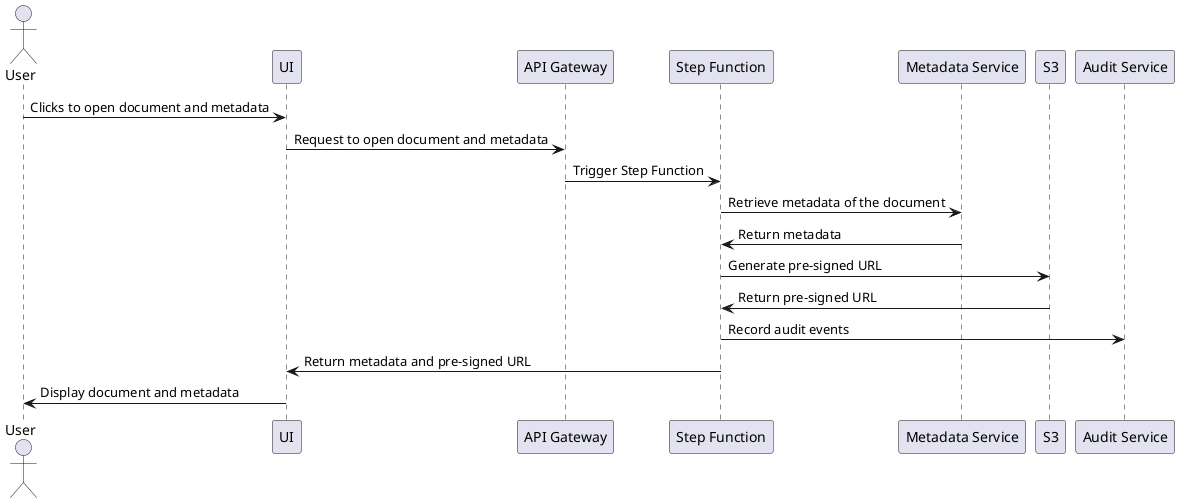 @startuml Get Document Details Workflow
actor User
participant "UI" as UI
participant "API Gateway" as APIGW
participant "Step Function" as SF
participant "Metadata Service" as Metadata
participant "S3" as S3
participant "Audit Service" as Audit

User -> UI : Clicks to open document and metadata
UI -> APIGW : Request to open document and metadata
APIGW -> SF : Trigger Step Function

SF -> Metadata : Retrieve metadata of the document
Metadata -> SF : Return metadata

SF -> S3 : Generate pre-signed URL
S3 -> SF : Return pre-signed URL

SF -> Audit : Record audit events

SF -> UI : Return metadata and pre-signed URL
UI -> User : Display document and metadata

@enduml
